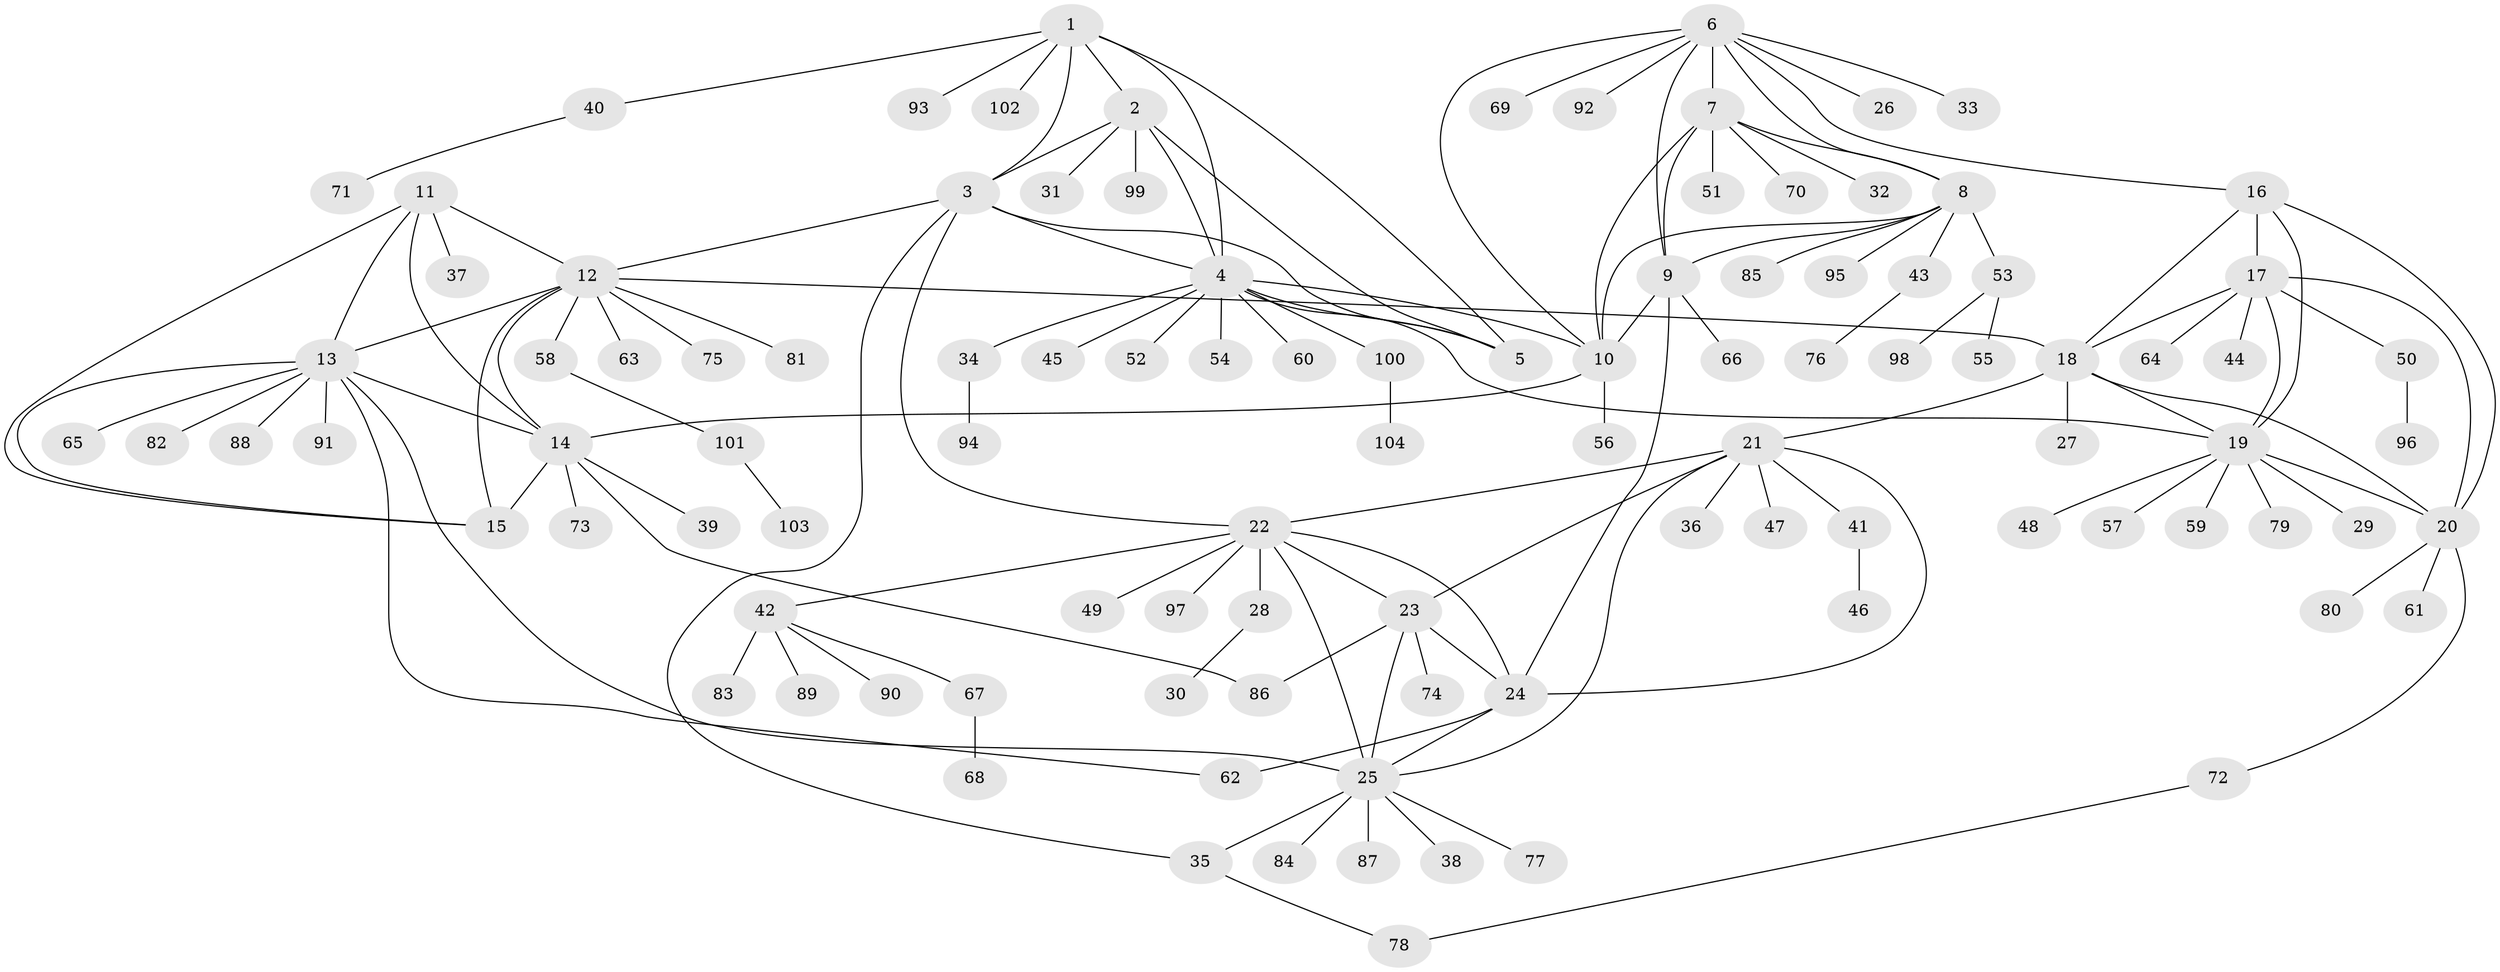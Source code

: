// Generated by graph-tools (version 1.1) at 2025/50/03/09/25 03:50:33]
// undirected, 104 vertices, 143 edges
graph export_dot {
graph [start="1"]
  node [color=gray90,style=filled];
  1;
  2;
  3;
  4;
  5;
  6;
  7;
  8;
  9;
  10;
  11;
  12;
  13;
  14;
  15;
  16;
  17;
  18;
  19;
  20;
  21;
  22;
  23;
  24;
  25;
  26;
  27;
  28;
  29;
  30;
  31;
  32;
  33;
  34;
  35;
  36;
  37;
  38;
  39;
  40;
  41;
  42;
  43;
  44;
  45;
  46;
  47;
  48;
  49;
  50;
  51;
  52;
  53;
  54;
  55;
  56;
  57;
  58;
  59;
  60;
  61;
  62;
  63;
  64;
  65;
  66;
  67;
  68;
  69;
  70;
  71;
  72;
  73;
  74;
  75;
  76;
  77;
  78;
  79;
  80;
  81;
  82;
  83;
  84;
  85;
  86;
  87;
  88;
  89;
  90;
  91;
  92;
  93;
  94;
  95;
  96;
  97;
  98;
  99;
  100;
  101;
  102;
  103;
  104;
  1 -- 2;
  1 -- 3;
  1 -- 4;
  1 -- 5;
  1 -- 40;
  1 -- 93;
  1 -- 102;
  2 -- 3;
  2 -- 4;
  2 -- 5;
  2 -- 31;
  2 -- 99;
  3 -- 4;
  3 -- 5;
  3 -- 12;
  3 -- 22;
  3 -- 35;
  4 -- 5;
  4 -- 10;
  4 -- 19;
  4 -- 34;
  4 -- 45;
  4 -- 52;
  4 -- 54;
  4 -- 60;
  4 -- 100;
  6 -- 7;
  6 -- 8;
  6 -- 9;
  6 -- 10;
  6 -- 16;
  6 -- 26;
  6 -- 33;
  6 -- 69;
  6 -- 92;
  7 -- 8;
  7 -- 9;
  7 -- 10;
  7 -- 32;
  7 -- 51;
  7 -- 70;
  8 -- 9;
  8 -- 10;
  8 -- 43;
  8 -- 53;
  8 -- 85;
  8 -- 95;
  9 -- 10;
  9 -- 24;
  9 -- 66;
  10 -- 14;
  10 -- 56;
  11 -- 12;
  11 -- 13;
  11 -- 14;
  11 -- 15;
  11 -- 37;
  12 -- 13;
  12 -- 14;
  12 -- 15;
  12 -- 18;
  12 -- 58;
  12 -- 63;
  12 -- 75;
  12 -- 81;
  13 -- 14;
  13 -- 15;
  13 -- 25;
  13 -- 62;
  13 -- 65;
  13 -- 82;
  13 -- 88;
  13 -- 91;
  14 -- 15;
  14 -- 39;
  14 -- 73;
  14 -- 86;
  16 -- 17;
  16 -- 18;
  16 -- 19;
  16 -- 20;
  17 -- 18;
  17 -- 19;
  17 -- 20;
  17 -- 44;
  17 -- 50;
  17 -- 64;
  18 -- 19;
  18 -- 20;
  18 -- 21;
  18 -- 27;
  19 -- 20;
  19 -- 29;
  19 -- 48;
  19 -- 57;
  19 -- 59;
  19 -- 79;
  20 -- 61;
  20 -- 72;
  20 -- 80;
  21 -- 22;
  21 -- 23;
  21 -- 24;
  21 -- 25;
  21 -- 36;
  21 -- 41;
  21 -- 47;
  22 -- 23;
  22 -- 24;
  22 -- 25;
  22 -- 28;
  22 -- 42;
  22 -- 49;
  22 -- 97;
  23 -- 24;
  23 -- 25;
  23 -- 74;
  23 -- 86;
  24 -- 25;
  24 -- 62;
  25 -- 35;
  25 -- 38;
  25 -- 77;
  25 -- 84;
  25 -- 87;
  28 -- 30;
  34 -- 94;
  35 -- 78;
  40 -- 71;
  41 -- 46;
  42 -- 67;
  42 -- 83;
  42 -- 89;
  42 -- 90;
  43 -- 76;
  50 -- 96;
  53 -- 55;
  53 -- 98;
  58 -- 101;
  67 -- 68;
  72 -- 78;
  100 -- 104;
  101 -- 103;
}
